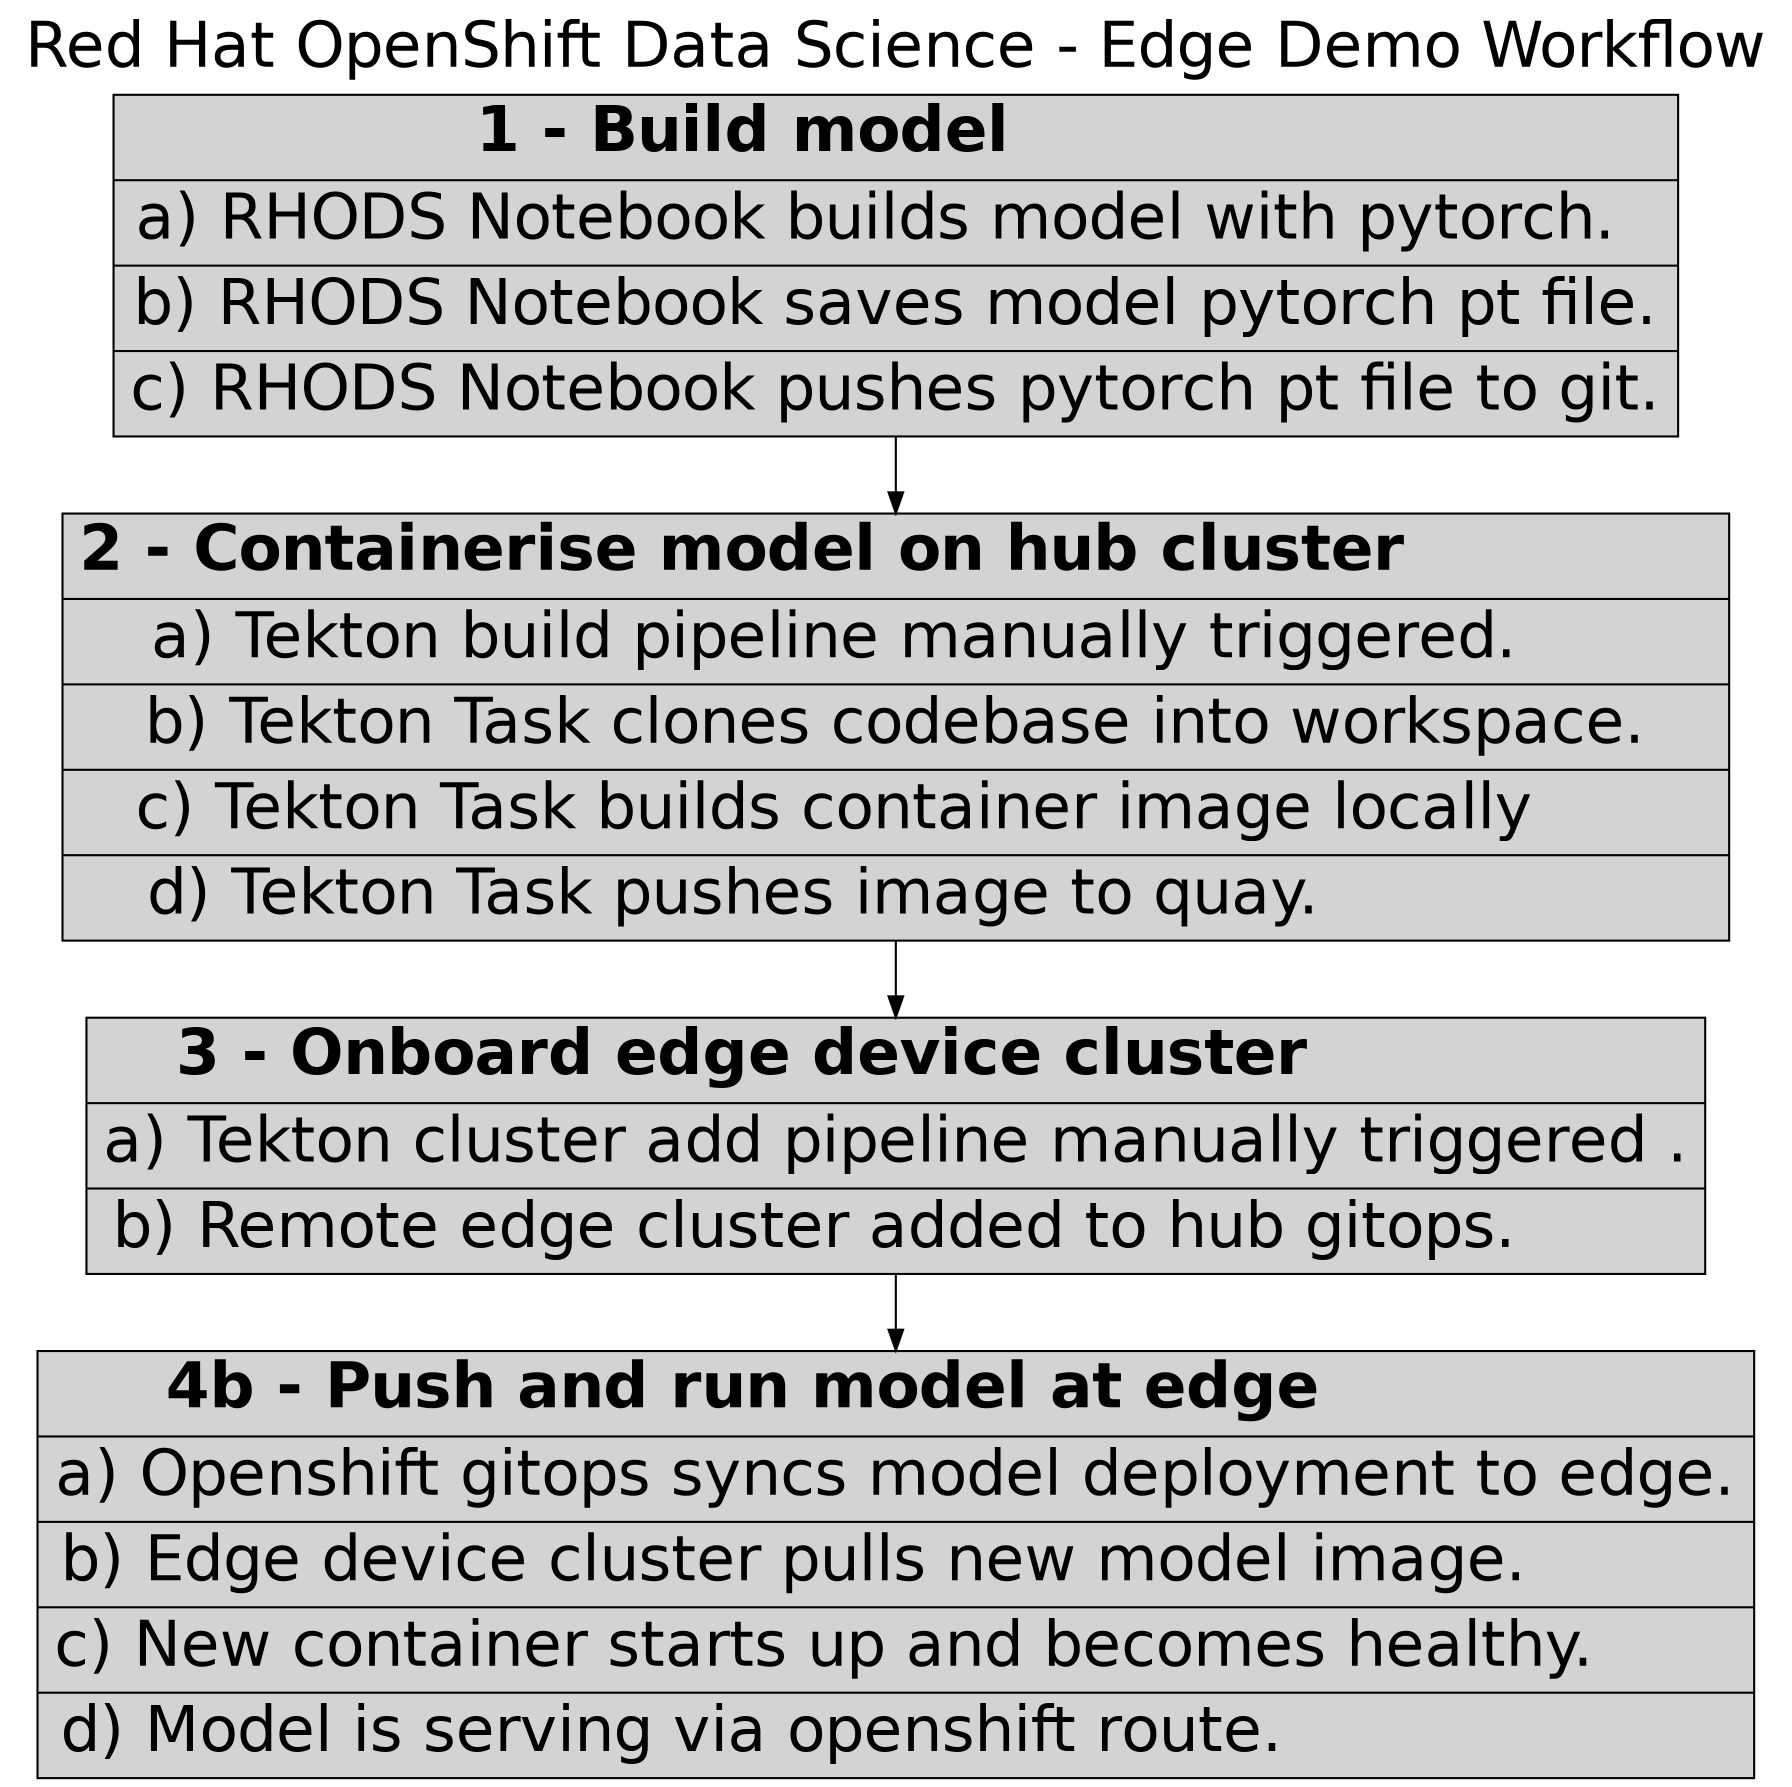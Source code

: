 digraph {

    # Default styling for the whole diagram
    graph [fontname = "helvetica"];
    edge  [fontname = "helvetica"];
    node  [
        fontname = "helvetica"
        labelloc=t;
        fontsize=30;
        shape=record;
        style=filled;
    ];

    graph [label="Red Hat OpenShift Data Science - Edge Demo Workflow", labelloc=t; fontsize=30; ]; {

        subgraph {
            model [
                label = <{<b>1 - Build model</b>
                | a) RHODS Notebook builds model with pytorch.   |
                b) RHODS Notebook saves model pytorch pt file.|
                c) RHODS Notebook pushes pytorch pt file to git. }>
            ];
        }

        subgraph  {
            container [
                label = <{<b>2 - Containerise model on hub cluster</b>
                | a) Tekton build pipeline manually triggered.       |
                b) Tekton Task clones codebase into workspace.|
                c) Tekton Task builds container image locally       |
                d) Tekton Task pushes image to quay.                 }>
            ];
        }

        subgraph  {
            gitops [
                label = <{<b>3 - Onboard edge device cluster</b>
                | a) Tekton cluster add pipeline manually triggered .|
                 b) Remote edge cluster added to hub gitops.         }>
            ];
        }

        subgraph  {
            push [
                label = <{<b>4b - Push and run model at edge</b>
                | a) Openshift gitops syncs model deployment to edge.|
                b) Edge device cluster pulls new model image.           |
                c) New container starts up and becomes healthy.        |
                d) Model is serving via openshift route.                       }>
            ];
        }

        # Link the subgraphs together
        model -> container
        container -> gitops
        gitops -> push
    }
}
